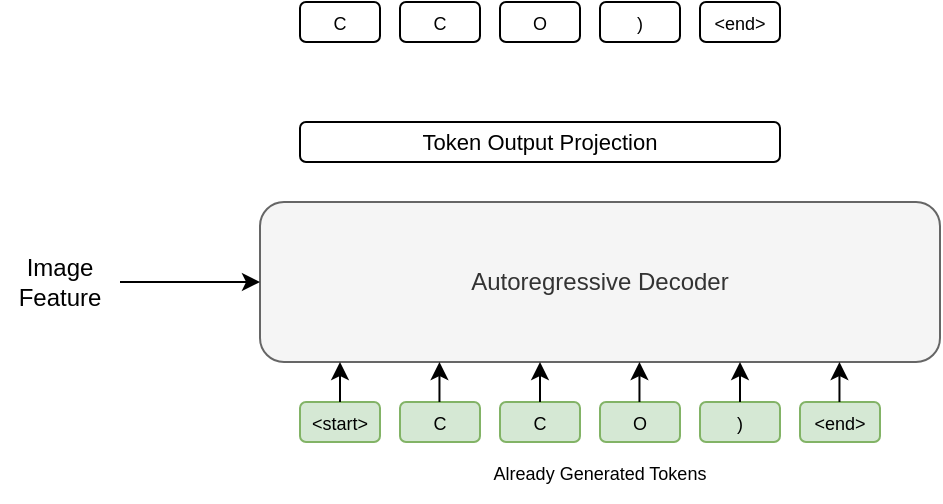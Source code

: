<mxfile version="24.2.8" type="github">
  <diagram name="Page-1" id="IZi9V1dN9H4gK8OcsK_K">
    <mxGraphModel dx="544" dy="290" grid="1" gridSize="10" guides="1" tooltips="1" connect="1" arrows="1" fold="1" page="1" pageScale="1" pageWidth="850" pageHeight="1100" math="0" shadow="0">
      <root>
        <mxCell id="0" />
        <mxCell id="1" parent="0" />
        <mxCell id="N5QRgXZCCI0SVCdv0SfN-1" value="Autoregressive Decoder" style="rounded=1;whiteSpace=wrap;html=1;fillColor=#f5f5f5;fontColor=#333333;strokeColor=#666666;" vertex="1" parent="1">
          <mxGeometry x="330" y="380" width="340" height="80" as="geometry" />
        </mxCell>
        <mxCell id="N5QRgXZCCI0SVCdv0SfN-3" style="edgeStyle=orthogonalEdgeStyle;rounded=0;orthogonalLoop=1;jettySize=auto;html=1;entryX=0;entryY=0.5;entryDx=0;entryDy=0;" edge="1" parent="1" source="N5QRgXZCCI0SVCdv0SfN-2" target="N5QRgXZCCI0SVCdv0SfN-1">
          <mxGeometry relative="1" as="geometry" />
        </mxCell>
        <mxCell id="N5QRgXZCCI0SVCdv0SfN-2" value="Image Feature" style="text;html=1;align=center;verticalAlign=middle;whiteSpace=wrap;rounded=0;" vertex="1" parent="1">
          <mxGeometry x="200" y="405" width="60" height="30" as="geometry" />
        </mxCell>
        <mxCell id="N5QRgXZCCI0SVCdv0SfN-7" value="&lt;font style=&quot;font-size: 9px;&quot;&gt;Already Generated Tokens&lt;/font&gt;" style="text;html=1;align=center;verticalAlign=middle;whiteSpace=wrap;rounded=0;" vertex="1" parent="1">
          <mxGeometry x="425" y="500" width="150" height="30" as="geometry" />
        </mxCell>
        <mxCell id="N5QRgXZCCI0SVCdv0SfN-11" value="&lt;font style=&quot;font-size: 9px;&quot;&gt;C&lt;/font&gt;" style="rounded=1;whiteSpace=wrap;html=1;fillColor=#d5e8d4;strokeColor=#82b366;" vertex="1" parent="1">
          <mxGeometry x="400" y="480" width="40" height="20" as="geometry" />
        </mxCell>
        <mxCell id="N5QRgXZCCI0SVCdv0SfN-12" value="&lt;font style=&quot;font-size: 9px;&quot;&gt;&amp;lt;start&amp;gt;&lt;/font&gt;" style="rounded=1;whiteSpace=wrap;html=1;fillColor=#d5e8d4;strokeColor=#82b366;" vertex="1" parent="1">
          <mxGeometry x="350" y="480" width="40" height="20" as="geometry" />
        </mxCell>
        <mxCell id="N5QRgXZCCI0SVCdv0SfN-13" value="&lt;font style=&quot;font-size: 9px;&quot;&gt;C&lt;/font&gt;" style="rounded=1;whiteSpace=wrap;html=1;fillColor=#d5e8d4;strokeColor=#82b366;" vertex="1" parent="1">
          <mxGeometry x="450" y="480" width="40" height="20" as="geometry" />
        </mxCell>
        <mxCell id="N5QRgXZCCI0SVCdv0SfN-14" value="&lt;font style=&quot;font-size: 9px;&quot;&gt;O&lt;/font&gt;" style="rounded=1;whiteSpace=wrap;html=1;fillColor=#d5e8d4;strokeColor=#82b366;" vertex="1" parent="1">
          <mxGeometry x="500" y="480" width="40" height="20" as="geometry" />
        </mxCell>
        <mxCell id="N5QRgXZCCI0SVCdv0SfN-15" value="&lt;font style=&quot;font-size: 9px;&quot;&gt;)&lt;/font&gt;" style="rounded=1;whiteSpace=wrap;html=1;fillColor=#d5e8d4;strokeColor=#82b366;" vertex="1" parent="1">
          <mxGeometry x="550" y="480" width="40" height="20" as="geometry" />
        </mxCell>
        <mxCell id="N5QRgXZCCI0SVCdv0SfN-16" value="&lt;font style=&quot;font-size: 9px;&quot;&gt;&amp;lt;end&amp;gt;&lt;/font&gt;" style="rounded=1;whiteSpace=wrap;html=1;fillColor=#d5e8d4;strokeColor=#82b366;" vertex="1" parent="1">
          <mxGeometry x="600" y="480" width="40" height="20" as="geometry" />
        </mxCell>
        <mxCell id="N5QRgXZCCI0SVCdv0SfN-18" value="&lt;font style=&quot;font-size: 9px;&quot;&gt;C&lt;/font&gt;" style="rounded=1;whiteSpace=wrap;html=1;" vertex="1" parent="1">
          <mxGeometry x="350" y="280" width="40" height="20" as="geometry" />
        </mxCell>
        <mxCell id="N5QRgXZCCI0SVCdv0SfN-20" value="&lt;font style=&quot;font-size: 9px;&quot;&gt;C&lt;/font&gt;" style="rounded=1;whiteSpace=wrap;html=1;" vertex="1" parent="1">
          <mxGeometry x="400" y="280" width="40" height="20" as="geometry" />
        </mxCell>
        <mxCell id="N5QRgXZCCI0SVCdv0SfN-21" value="&lt;font style=&quot;font-size: 9px;&quot;&gt;O&lt;/font&gt;" style="rounded=1;whiteSpace=wrap;html=1;" vertex="1" parent="1">
          <mxGeometry x="450" y="280" width="40" height="20" as="geometry" />
        </mxCell>
        <mxCell id="N5QRgXZCCI0SVCdv0SfN-22" value="&lt;font style=&quot;font-size: 9px;&quot;&gt;)&lt;/font&gt;" style="rounded=1;whiteSpace=wrap;html=1;" vertex="1" parent="1">
          <mxGeometry x="500" y="280" width="40" height="20" as="geometry" />
        </mxCell>
        <mxCell id="N5QRgXZCCI0SVCdv0SfN-23" value="&lt;font style=&quot;font-size: 9px;&quot;&gt;&amp;lt;end&amp;gt;&lt;/font&gt;" style="rounded=1;whiteSpace=wrap;html=1;" vertex="1" parent="1">
          <mxGeometry x="550" y="280" width="40" height="20" as="geometry" />
        </mxCell>
        <mxCell id="N5QRgXZCCI0SVCdv0SfN-24" value="&lt;font style=&quot;font-size: 11px;&quot;&gt;Token Output Projection&lt;/font&gt;" style="rounded=1;whiteSpace=wrap;html=1;" vertex="1" parent="1">
          <mxGeometry x="350" y="340" width="240" height="20" as="geometry" />
        </mxCell>
        <mxCell id="N5QRgXZCCI0SVCdv0SfN-25" value="" style="endArrow=classic;html=1;rounded=0;exitX=0.5;exitY=0;exitDx=0;exitDy=0;" edge="1" parent="1" source="N5QRgXZCCI0SVCdv0SfN-12">
          <mxGeometry width="50" height="50" relative="1" as="geometry">
            <mxPoint x="370" y="470" as="sourcePoint" />
            <mxPoint x="370" y="460" as="targetPoint" />
          </mxGeometry>
        </mxCell>
        <mxCell id="N5QRgXZCCI0SVCdv0SfN-27" value="" style="endArrow=classic;html=1;rounded=0;exitX=0.5;exitY=0;exitDx=0;exitDy=0;" edge="1" parent="1">
          <mxGeometry width="50" height="50" relative="1" as="geometry">
            <mxPoint x="419.73" y="480" as="sourcePoint" />
            <mxPoint x="419.73" y="460" as="targetPoint" />
          </mxGeometry>
        </mxCell>
        <mxCell id="N5QRgXZCCI0SVCdv0SfN-28" value="" style="endArrow=classic;html=1;rounded=0;exitX=0.5;exitY=0;exitDx=0;exitDy=0;" edge="1" parent="1">
          <mxGeometry width="50" height="50" relative="1" as="geometry">
            <mxPoint x="470" y="480" as="sourcePoint" />
            <mxPoint x="470" y="460" as="targetPoint" />
          </mxGeometry>
        </mxCell>
        <mxCell id="N5QRgXZCCI0SVCdv0SfN-29" value="" style="endArrow=classic;html=1;rounded=0;exitX=0.5;exitY=0;exitDx=0;exitDy=0;" edge="1" parent="1">
          <mxGeometry width="50" height="50" relative="1" as="geometry">
            <mxPoint x="519.73" y="480" as="sourcePoint" />
            <mxPoint x="519.73" y="460" as="targetPoint" />
          </mxGeometry>
        </mxCell>
        <mxCell id="N5QRgXZCCI0SVCdv0SfN-41" value="" style="endArrow=classic;html=1;rounded=0;exitX=0.5;exitY=0;exitDx=0;exitDy=0;" edge="1" parent="1">
          <mxGeometry width="50" height="50" relative="1" as="geometry">
            <mxPoint x="570" y="480" as="sourcePoint" />
            <mxPoint x="570" y="460" as="targetPoint" />
          </mxGeometry>
        </mxCell>
        <mxCell id="N5QRgXZCCI0SVCdv0SfN-42" value="" style="endArrow=classic;html=1;rounded=0;exitX=0.5;exitY=0;exitDx=0;exitDy=0;" edge="1" parent="1">
          <mxGeometry width="50" height="50" relative="1" as="geometry">
            <mxPoint x="619.73" y="480" as="sourcePoint" />
            <mxPoint x="619.73" y="460" as="targetPoint" />
          </mxGeometry>
        </mxCell>
      </root>
    </mxGraphModel>
  </diagram>
</mxfile>
